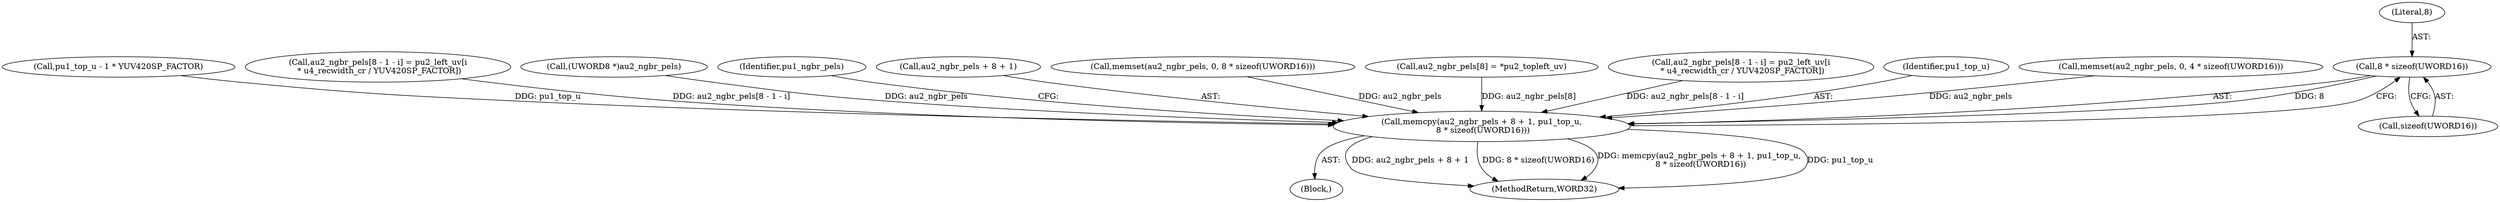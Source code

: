 digraph "0_Android_a583270e1c96d307469c83dc42bd3c5f1b9ef63f@API" {
"1002824" [label="(Call,8 * sizeof(UWORD16))"];
"1002817" [label="(Call,memcpy(au2_ngbr_pels + 8 + 1, pu1_top_u,\n 8 * sizeof(UWORD16)))"];
"1002816" [label="(Block,)"];
"1000682" [label="(Call,pu1_top_u - 1 * YUV420SP_FACTOR)"];
"1002775" [label="(Call,au2_ngbr_pels[8 - 1 - i] = pu2_left_uv[i\n * u4_recwidth_cr / YUV420SP_FACTOR])"];
"1002826" [label="(Call,sizeof(UWORD16))"];
"1003254" [label="(MethodReturn,WORD32)"];
"1002692" [label="(Call,(UWORD8 *)au2_ngbr_pels)"];
"1002842" [label="(Identifier,pu1_ngbr_pels)"];
"1002824" [label="(Call,8 * sizeof(UWORD16))"];
"1002818" [label="(Call,au2_ngbr_pels + 8 + 1)"];
"1002817" [label="(Call,memcpy(au2_ngbr_pels + 8 + 1, pu1_top_u,\n 8 * sizeof(UWORD16)))"];
"1002825" [label="(Literal,8)"];
"1002801" [label="(Call,memset(au2_ngbr_pels, 0, 8 * sizeof(UWORD16)))"];
"1002808" [label="(Call,au2_ngbr_pels[8] = *pu2_topleft_uv)"];
"1002737" [label="(Call,au2_ngbr_pels[8 - 1 - i] = pu2_left_uv[i\n * u4_recwidth_cr / YUV420SP_FACTOR])"];
"1002823" [label="(Identifier,pu1_top_u)"];
"1002792" [label="(Call,memset(au2_ngbr_pels, 0, 4 * sizeof(UWORD16)))"];
"1002824" -> "1002817"  [label="AST: "];
"1002824" -> "1002826"  [label="CFG: "];
"1002825" -> "1002824"  [label="AST: "];
"1002826" -> "1002824"  [label="AST: "];
"1002817" -> "1002824"  [label="CFG: "];
"1002824" -> "1002817"  [label="DDG: 8"];
"1002817" -> "1002816"  [label="AST: "];
"1002818" -> "1002817"  [label="AST: "];
"1002823" -> "1002817"  [label="AST: "];
"1002842" -> "1002817"  [label="CFG: "];
"1002817" -> "1003254"  [label="DDG: au2_ngbr_pels + 8 + 1"];
"1002817" -> "1003254"  [label="DDG: 8 * sizeof(UWORD16)"];
"1002817" -> "1003254"  [label="DDG: memcpy(au2_ngbr_pels + 8 + 1, pu1_top_u,\n 8 * sizeof(UWORD16))"];
"1002817" -> "1003254"  [label="DDG: pu1_top_u"];
"1002801" -> "1002817"  [label="DDG: au2_ngbr_pels"];
"1002692" -> "1002817"  [label="DDG: au2_ngbr_pels"];
"1002775" -> "1002817"  [label="DDG: au2_ngbr_pels[8 - 1 - i]"];
"1002792" -> "1002817"  [label="DDG: au2_ngbr_pels"];
"1002808" -> "1002817"  [label="DDG: au2_ngbr_pels[8]"];
"1002737" -> "1002817"  [label="DDG: au2_ngbr_pels[8 - 1 - i]"];
"1000682" -> "1002817"  [label="DDG: pu1_top_u"];
}
